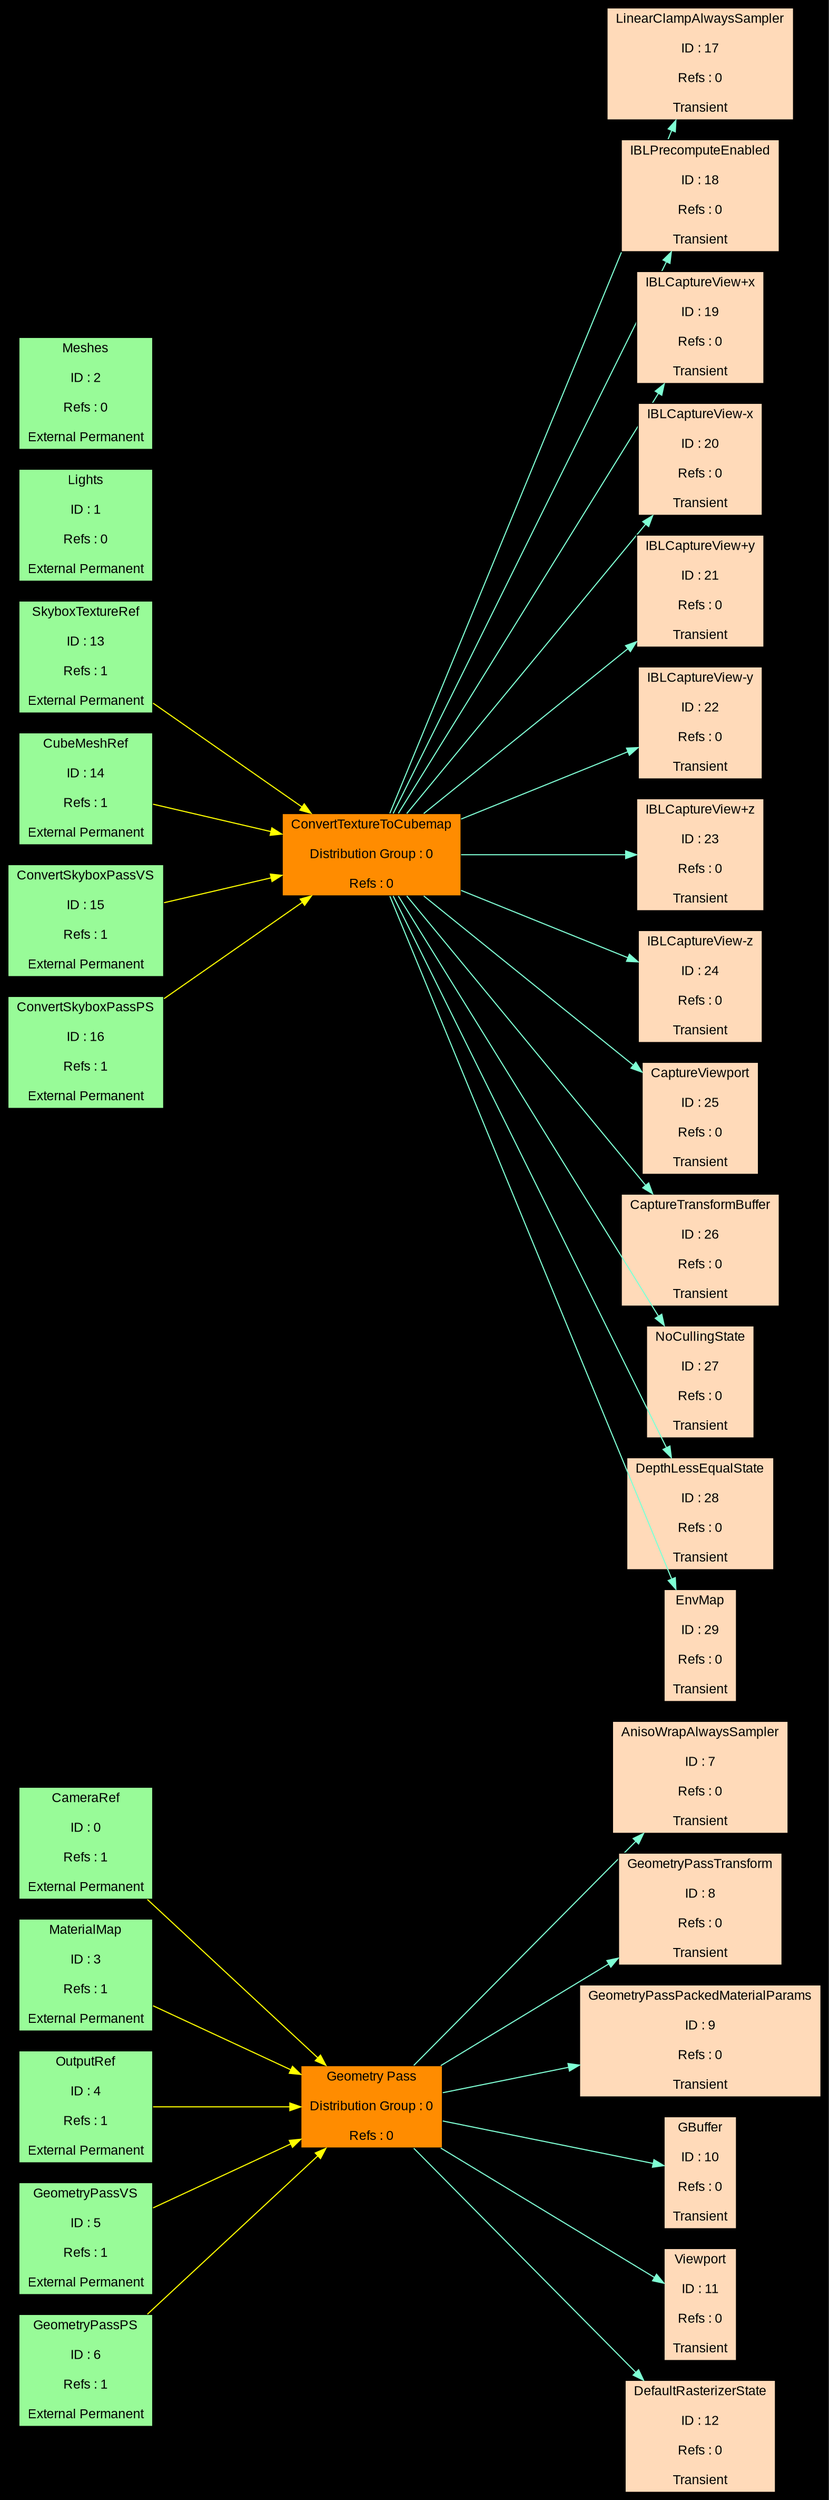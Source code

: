 digraph FrameGraph 
{
splines=false
graph [pad="0.1", nodestep="0.6", ranksep="1.5"]
rankdir = LR
bgcolor = black
node [shape=rectangle, fontname="arial", fontsize=12, fontcolor=black]
edge [fontname="arial", fontsize=12, fontcolor=white]
"Geometry Pass" [label="Geometry Pass
\nDistribution Group : 0
\nRefs : 0", style=filled, fillcolor=darkorange];
"ConvertTextureToCubemap" [label="ConvertTextureToCubemap
\nDistribution Group : 0
\nRefs : 0", style=filled, fillcolor=darkorange];
"CameraRef" [label="CameraRef
\nID : 0
\nRefs : 1
\nExternal Permanent", style=filled, fillcolor=palegreen]
"Lights" [label="Lights
\nID : 1
\nRefs : 0
\nExternal Permanent", style=filled, fillcolor=palegreen]
"Meshes" [label="Meshes
\nID : 2
\nRefs : 0
\nExternal Permanent", style=filled, fillcolor=palegreen]
"MaterialMap" [label="MaterialMap
\nID : 3
\nRefs : 1
\nExternal Permanent", style=filled, fillcolor=palegreen]
"OutputRef" [label="OutputRef
\nID : 4
\nRefs : 1
\nExternal Permanent", style=filled, fillcolor=palegreen]
"GeometryPassVS" [label="GeometryPassVS
\nID : 5
\nRefs : 1
\nExternal Permanent", style=filled, fillcolor=palegreen]
"GeometryPassPS" [label="GeometryPassPS
\nID : 6
\nRefs : 1
\nExternal Permanent", style=filled, fillcolor=palegreen]
"AnisoWrapAlwaysSampler" [label="AnisoWrapAlwaysSampler
\nID : 7
\nRefs : 0
\nTransient", style=filled, fillcolor=peachpuff]
"GeometryPassTransform" [label="GeometryPassTransform
\nID : 8
\nRefs : 0
\nTransient", style=filled, fillcolor=peachpuff]
"GeometryPassPackedMaterialParams" [label="GeometryPassPackedMaterialParams
\nID : 9
\nRefs : 0
\nTransient", style=filled, fillcolor=peachpuff]
"GBuffer" [label="GBuffer
\nID : 10
\nRefs : 0
\nTransient", style=filled, fillcolor=peachpuff]
"Viewport" [label="Viewport
\nID : 11
\nRefs : 0
\nTransient", style=filled, fillcolor=peachpuff]
"DefaultRasterizerState" [label="DefaultRasterizerState
\nID : 12
\nRefs : 0
\nTransient", style=filled, fillcolor=peachpuff]
"SkyboxTextureRef" [label="SkyboxTextureRef
\nID : 13
\nRefs : 1
\nExternal Permanent", style=filled, fillcolor=palegreen]
"CubeMeshRef" [label="CubeMeshRef
\nID : 14
\nRefs : 1
\nExternal Permanent", style=filled, fillcolor=palegreen]
"ConvertSkyboxPassVS" [label="ConvertSkyboxPassVS
\nID : 15
\nRefs : 1
\nExternal Permanent", style=filled, fillcolor=palegreen]
"ConvertSkyboxPassPS" [label="ConvertSkyboxPassPS
\nID : 16
\nRefs : 1
\nExternal Permanent", style=filled, fillcolor=palegreen]
"LinearClampAlwaysSampler" [label="LinearClampAlwaysSampler
\nID : 17
\nRefs : 0
\nTransient", style=filled, fillcolor=peachpuff]
"IBLPrecomputeEnabled" [label="IBLPrecomputeEnabled
\nID : 18
\nRefs : 0
\nTransient", style=filled, fillcolor=peachpuff]
"IBLCaptureView+x" [label="IBLCaptureView+x
\nID : 19
\nRefs : 0
\nTransient", style=filled, fillcolor=peachpuff]
"IBLCaptureView-x" [label="IBLCaptureView-x
\nID : 20
\nRefs : 0
\nTransient", style=filled, fillcolor=peachpuff]
"IBLCaptureView+y" [label="IBLCaptureView+y
\nID : 21
\nRefs : 0
\nTransient", style=filled, fillcolor=peachpuff]
"IBLCaptureView-y" [label="IBLCaptureView-y
\nID : 22
\nRefs : 0
\nTransient", style=filled, fillcolor=peachpuff]
"IBLCaptureView+z" [label="IBLCaptureView+z
\nID : 23
\nRefs : 0
\nTransient", style=filled, fillcolor=peachpuff]
"IBLCaptureView-z" [label="IBLCaptureView-z
\nID : 24
\nRefs : 0
\nTransient", style=filled, fillcolor=peachpuff]
"CaptureViewport" [label="CaptureViewport
\nID : 25
\nRefs : 0
\nTransient", style=filled, fillcolor=peachpuff]
"CaptureTransformBuffer" [label="CaptureTransformBuffer
\nID : 26
\nRefs : 0
\nTransient", style=filled, fillcolor=peachpuff]
"NoCullingState" [label="NoCullingState
\nID : 27
\nRefs : 0
\nTransient", style=filled, fillcolor=peachpuff]
"DepthLessEqualState" [label="DepthLessEqualState
\nID : 28
\nRefs : 0
\nTransient", style=filled, fillcolor=peachpuff]
"EnvMap" [label="EnvMap
\nID : 29
\nRefs : 0
\nTransient", style=filled, fillcolor=peachpuff]
"Geometry Pass" -> { "AnisoWrapAlwaysSampler" "GeometryPassTransform" "GeometryPassPackedMaterialParams" "GBuffer" "Viewport" "DefaultRasterizerState" } [color=aquamarine]
"Geometry Pass" -> { } [color=firebrick1]
"ConvertTextureToCubemap" -> { "LinearClampAlwaysSampler" "IBLPrecomputeEnabled" "IBLCaptureView+x" "IBLCaptureView-x" "IBLCaptureView+y" "IBLCaptureView-y" "IBLCaptureView+z" "IBLCaptureView-z" "CaptureViewport" "CaptureTransformBuffer" "NoCullingState" "DepthLessEqualState" "EnvMap" } [color=aquamarine]
"ConvertTextureToCubemap" -> { } [color=firebrick1]

"CameraRef" -> { "Geometry Pass" } [color=yellow]
"Lights" -> { } [color=yellow]
"Meshes" -> { } [color=yellow]
"MaterialMap" -> { "Geometry Pass" } [color=yellow]
"OutputRef" -> { "Geometry Pass" } [color=yellow]
"GeometryPassVS" -> { "Geometry Pass" } [color=yellow]
"GeometryPassPS" -> { "Geometry Pass" } [color=yellow]
"AnisoWrapAlwaysSampler" -> { } [color=yellow]
"GeometryPassTransform" -> { } [color=yellow]
"GeometryPassPackedMaterialParams" -> { } [color=yellow]
"GBuffer" -> { } [color=yellow]
"Viewport" -> { } [color=yellow]
"DefaultRasterizerState" -> { } [color=yellow]
"SkyboxTextureRef" -> { "ConvertTextureToCubemap" } [color=yellow]
"CubeMeshRef" -> { "ConvertTextureToCubemap" } [color=yellow]
"ConvertSkyboxPassVS" -> { "ConvertTextureToCubemap" } [color=yellow]
"ConvertSkyboxPassPS" -> { "ConvertTextureToCubemap" } [color=yellow]
"LinearClampAlwaysSampler" -> { } [color=yellow]
"IBLPrecomputeEnabled" -> { } [color=yellow]
"IBLCaptureView+x" -> { } [color=yellow]
"IBLCaptureView-x" -> { } [color=yellow]
"IBLCaptureView+y" -> { } [color=yellow]
"IBLCaptureView-y" -> { } [color=yellow]
"IBLCaptureView+z" -> { } [color=yellow]
"IBLCaptureView-z" -> { } [color=yellow]
"CaptureViewport" -> { } [color=yellow]
"CaptureTransformBuffer" -> { } [color=yellow]
"NoCullingState" -> { } [color=yellow]
"DepthLessEqualState" -> { } [color=yellow]
"EnvMap" -> { } [color=yellow]
}